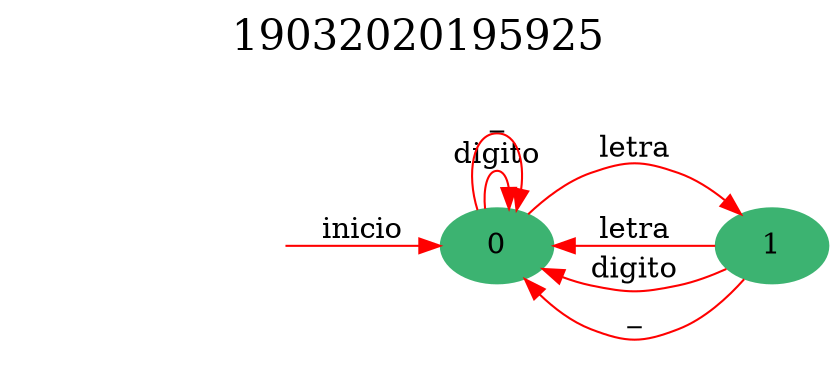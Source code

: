 digraph 19032020195925 {
	rankdir=LR;
	graph [label="19032020195925", labelloc=t, fontsize=20]; 
	node [style = filled,color = mediumseagreen]; 0 1 0 0 0 0 0;
	node [shape=circle];
	node [color=midnightblue,fontcolor=white];
	edge [color=red];
	secret_node [style=invis];
	secret_node -> 0 [label="inicio"];
	0 -> 1 [label="letra"];
	0 -> 0 [label="digito"];
	0 -> 0 [label="_"];
	1 -> 0 [label="letra"];
	1 -> 0 [label="digito"];
	1 -> 0 [label="_"];
}